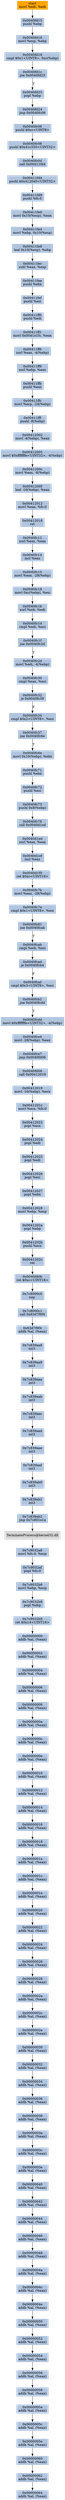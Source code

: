digraph G {
node[shape=rectangle,style=filled,fillcolor=lightsteelblue,color=lightsteelblue]
bgcolor="transparent"
a0x0040fd13movl_edi_edi[label="start\nmovl %edi, %edi",color="lightgrey",fillcolor="orange"];
a0x0040fd15pushl_ebp[label="0x0040fd15\npushl %ebp"];
a0x0040fd16movl_esp_ebp[label="0x0040fd16\nmovl %esp, %ebp"];
a0x0040fd18cmpl_0x1UINT8_0xcebp_[label="0x0040fd18\ncmpl $0x1<UINT8>, 0xc(%ebp)"];
a0x0040fd1cjne_0x0040fd23[label="0x0040fd1c\njne 0x0040fd23"];
a0x0040fd23popl_ebp[label="0x0040fd23\npopl %ebp"];
a0x0040fd24jmp_0x0040fc06[label="0x0040fd24\njmp 0x0040fc06"];
a0x0040fc06pushl_0xcUINT8[label="0x0040fc06\npushl $0xc<UINT8>"];
a0x0040fc08pushl_0x41c350UINT32[label="0x0040fc08\npushl $0x41c350<UINT32>"];
a0x0040fc0dcall_0x00411fd4[label="0x0040fc0d\ncall 0x00411fd4"];
a0x00411fd4pushl_0x412040UINT32[label="0x00411fd4\npushl $0x412040<UINT32>"];
a0x00411fd9pushl_fs_0[label="0x00411fd9\npushl %fs:0"];
a0x00411fe0movl_0x10esp__eax[label="0x00411fe0\nmovl 0x10(%esp), %eax"];
a0x00411fe4movl_ebp_0x10esp_[label="0x00411fe4\nmovl %ebp, 0x10(%esp)"];
a0x00411fe8leal_0x10esp__ebp[label="0x00411fe8\nleal 0x10(%esp), %ebp"];
a0x00411fecsubl_eax_esp[label="0x00411fec\nsubl %eax, %esp"];
a0x00411feepushl_ebx[label="0x00411fee\npushl %ebx"];
a0x00411fefpushl_esi[label="0x00411fef\npushl %esi"];
a0x00411ff0pushl_edi[label="0x00411ff0\npushl %edi"];
a0x00411ff1movl_0x0041e1fc_eax[label="0x00411ff1\nmovl 0x0041e1fc, %eax"];
a0x00411ff6xorl_eax__4ebp_[label="0x00411ff6\nxorl %eax, -4(%ebp)"];
a0x00411ff9xorl_ebp_eax[label="0x00411ff9\nxorl %ebp, %eax"];
a0x00411ffbpushl_eax[label="0x00411ffb\npushl %eax"];
a0x00411ffcmovl_esp__24ebp_[label="0x00411ffc\nmovl %esp, -24(%ebp)"];
a0x00411fffpushl__8ebp_[label="0x00411fff\npushl -8(%ebp)"];
a0x00412002movl__4ebp__eax[label="0x00412002\nmovl -4(%ebp), %eax"];
a0x00412005movl_0xfffffffeUINT32__4ebp_[label="0x00412005\nmovl $0xfffffffe<UINT32>, -4(%ebp)"];
a0x0041200cmovl_eax__8ebp_[label="0x0041200c\nmovl %eax, -8(%ebp)"];
a0x0041200fleal__16ebp__eax[label="0x0041200f\nleal -16(%ebp), %eax"];
a0x00412012movl_eax_fs_0[label="0x00412012\nmovl %eax, %fs:0"];
a0x00412018ret[label="0x00412018\nret"];
a0x0040fc12xorl_eax_eax[label="0x0040fc12\nxorl %eax, %eax"];
a0x0040fc14incl_eax[label="0x0040fc14\nincl %eax"];
a0x0040fc15movl_eax__28ebp_[label="0x0040fc15\nmovl %eax, -28(%ebp)"];
a0x0040fc18movl_0xcebp__esi[label="0x0040fc18\nmovl 0xc(%ebp), %esi"];
a0x0040fc1bxorl_edi_edi[label="0x0040fc1b\nxorl %edi, %edi"];
a0x0040fc1dcmpl_edi_esi[label="0x0040fc1d\ncmpl %edi, %esi"];
a0x0040fc1fjne_0x0040fc2d[label="0x0040fc1f\njne 0x0040fc2d"];
a0x0040fc2dmovl_edi__4ebp_[label="0x0040fc2d\nmovl %edi, -4(%ebp)"];
a0x0040fc30cmpl_eax_esi[label="0x0040fc30\ncmpl %eax, %esi"];
a0x0040fc32je_0x0040fc39[label="0x0040fc32\nje 0x0040fc39"];
a0x0040fc34cmpl_0x2UINT8_esi[label="0x0040fc34\ncmpl $0x2<UINT8>, %esi"];
a0x0040fc37jne_0x0040fc6e[label="0x0040fc37\njne 0x0040fc6e"];
a0x0040fc6emovl_0x10ebp__ebx[label="0x0040fc6e\nmovl 0x10(%ebp), %ebx"];
a0x0040fc71pushl_ebx[label="0x0040fc71\npushl %ebx"];
a0x0040fc72pushl_esi[label="0x0040fc72\npushl %esi"];
a0x0040fc73pushl_0x8ebp_[label="0x0040fc73\npushl 0x8(%ebp)"];
a0x0040fc76call_0x0040d1ed[label="0x0040fc76\ncall 0x0040d1ed"];
a0x0040d1edxorl_eax_eax[label="0x0040d1ed\nxorl %eax, %eax"];
a0x0040d1efincl_eax[label="0x0040d1ef\nincl %eax"];
a0x0040d1f0ret_0xcUINT16[label="0x0040d1f0\nret $0xc<UINT16>"];
a0x0040fc7bmovl_eax__28ebp_[label="0x0040fc7b\nmovl %eax, -28(%ebp)"];
a0x0040fc7ecmpl_0x1UINT8_esi[label="0x0040fc7e\ncmpl $0x1<UINT8>, %esi"];
a0x0040fc81jne_0x0040fcab[label="0x0040fc81\njne 0x0040fcab"];
a0x0040fcabcmpl_edi_esi[label="0x0040fcab\ncmpl %edi, %esi"];
a0x0040fcadje_0x0040fcb4[label="0x0040fcad\nje 0x0040fcb4"];
a0x0040fcafcmpl_0x3UINT8_esi[label="0x0040fcaf\ncmpl $0x3<UINT8>, %esi"];
a0x0040fcb2jne_0x0040fcdd[label="0x0040fcb2\njne 0x0040fcdd"];
a0x0040fcddmovl_0xfffffffeUINT32__4ebp_[label="0x0040fcdd\nmovl $0xfffffffe<UINT32>, -4(%ebp)"];
a0x0040fce4movl__28ebp__eax[label="0x0040fce4\nmovl -28(%ebp), %eax"];
a0x0040fce7jmp_0x0040fd06[label="0x0040fce7\njmp 0x0040fd06"];
a0x0040fd06call_0x00412019[label="0x0040fd06\ncall 0x00412019"];
a0x00412019movl__16ebp__ecx[label="0x00412019\nmovl -16(%ebp), %ecx"];
a0x0041201cmovl_ecx_fs_0[label="0x0041201c\nmovl %ecx, %fs:0"];
a0x00412023popl_ecx[label="0x00412023\npopl %ecx"];
a0x00412024popl_edi[label="0x00412024\npopl %edi"];
a0x00412025popl_edi[label="0x00412025\npopl %edi"];
a0x00412026popl_esi[label="0x00412026\npopl %esi"];
a0x00412027popl_ebx[label="0x00412027\npopl %ebx"];
a0x00412028movl_ebp_esp[label="0x00412028\nmovl %ebp, %esp"];
a0x0041202apopl_ebp[label="0x0041202a\npopl %ebp"];
a0x0041202bpushl_ecx[label="0x0041202b\npushl %ecx"];
a0x0041202cret[label="0x0041202c\nret"];
a0x0040fd0bret_0xcUINT16[label="0x0040fd0b\nret $0xc<UINT16>"];
a0x7c8000c0nop_[label="0x7c8000c0\nnop "];
a0x7c8000c1call_0x63d7f9f4[label="0x7c8000c1\ncall 0x63d7f9f4"];
a0x63d7f9f4addb_al_eax_[label="0x63d7f9f4\naddb %al, (%eax)"];
a0x7c839aa8int3_[label="0x7c839aa8\nint3 "];
a0x7c839aa9int3_[label="0x7c839aa9\nint3 "];
a0x7c839aaaint3_[label="0x7c839aaa\nint3 "];
a0x7c839aabint3_[label="0x7c839aab\nint3 "];
a0x7c839aacint3_[label="0x7c839aac\nint3 "];
a0x7c839aadint3_[label="0x7c839aad\nint3 "];
a0x7c839aaeint3_[label="0x7c839aae\nint3 "];
a0x7c839aafint3_[label="0x7c839aaf\nint3 "];
a0x7c839ab0int3_[label="0x7c839ab0\nint3 "];
a0x7c839ab1int3_[label="0x7c839ab1\nint3 "];
a0x7c839ab2jmp_0x7c801e1a[label="0x7c839ab2\njmp 0x7c801e1a"];
TerminateProcess_kernel32_dll[label="TerminateProcess@kernel32.dll",color="lightgrey",fillcolor="lightgrey"];
a0x7c9032a8movl_fs_0_esp[label="0x7c9032a8\nmovl %fs:0, %esp"];
a0x7c9032afpopl_fs_0[label="0x7c9032af\npopl %fs:0"];
a0x7c9032b6movl_ebp_esp[label="0x7c9032b6\nmovl %ebp, %esp"];
a0x7c9032b8popl_ebp[label="0x7c9032b8\npopl %ebp"];
a0x7c9032b9ret_0x14UINT16[label="0x7c9032b9\nret $0x14<UINT16>"];
a0x00000000addb_al_eax_[label="0x00000000\naddb %al, (%eax)"];
a0x00000002addb_al_eax_[label="0x00000002\naddb %al, (%eax)"];
a0x00000004addb_al_eax_[label="0x00000004\naddb %al, (%eax)"];
a0x00000006addb_al_eax_[label="0x00000006\naddb %al, (%eax)"];
a0x00000008addb_al_eax_[label="0x00000008\naddb %al, (%eax)"];
a0x0000000aaddb_al_eax_[label="0x0000000a\naddb %al, (%eax)"];
a0x0000000caddb_al_eax_[label="0x0000000c\naddb %al, (%eax)"];
a0x0000000eaddb_al_eax_[label="0x0000000e\naddb %al, (%eax)"];
a0x00000010addb_al_eax_[label="0x00000010\naddb %al, (%eax)"];
a0x00000012addb_al_eax_[label="0x00000012\naddb %al, (%eax)"];
a0x00000014addb_al_eax_[label="0x00000014\naddb %al, (%eax)"];
a0x00000016addb_al_eax_[label="0x00000016\naddb %al, (%eax)"];
a0x00000018addb_al_eax_[label="0x00000018\naddb %al, (%eax)"];
a0x0000001aaddb_al_eax_[label="0x0000001a\naddb %al, (%eax)"];
a0x0000001caddb_al_eax_[label="0x0000001c\naddb %al, (%eax)"];
a0x0000001eaddb_al_eax_[label="0x0000001e\naddb %al, (%eax)"];
a0x00000020addb_al_eax_[label="0x00000020\naddb %al, (%eax)"];
a0x00000022addb_al_eax_[label="0x00000022\naddb %al, (%eax)"];
a0x00000024addb_al_eax_[label="0x00000024\naddb %al, (%eax)"];
a0x00000026addb_al_eax_[label="0x00000026\naddb %al, (%eax)"];
a0x00000028addb_al_eax_[label="0x00000028\naddb %al, (%eax)"];
a0x0000002aaddb_al_eax_[label="0x0000002a\naddb %al, (%eax)"];
a0x0000002caddb_al_eax_[label="0x0000002c\naddb %al, (%eax)"];
a0x0000002eaddb_al_eax_[label="0x0000002e\naddb %al, (%eax)"];
a0x00000030addb_al_eax_[label="0x00000030\naddb %al, (%eax)"];
a0x00000032addb_al_eax_[label="0x00000032\naddb %al, (%eax)"];
a0x00000034addb_al_eax_[label="0x00000034\naddb %al, (%eax)"];
a0x00000036addb_al_eax_[label="0x00000036\naddb %al, (%eax)"];
a0x00000038addb_al_eax_[label="0x00000038\naddb %al, (%eax)"];
a0x0000003aaddb_al_eax_[label="0x0000003a\naddb %al, (%eax)"];
a0x0000003caddb_al_eax_[label="0x0000003c\naddb %al, (%eax)"];
a0x0000003eaddb_al_eax_[label="0x0000003e\naddb %al, (%eax)"];
a0x00000040addb_al_eax_[label="0x00000040\naddb %al, (%eax)"];
a0x00000042addb_al_eax_[label="0x00000042\naddb %al, (%eax)"];
a0x00000044addb_al_eax_[label="0x00000044\naddb %al, (%eax)"];
a0x00000046addb_al_eax_[label="0x00000046\naddb %al, (%eax)"];
a0x00000048addb_al_eax_[label="0x00000048\naddb %al, (%eax)"];
a0x0000004aaddb_al_eax_[label="0x0000004a\naddb %al, (%eax)"];
a0x0000004caddb_al_eax_[label="0x0000004c\naddb %al, (%eax)"];
a0x0000004eaddb_al_eax_[label="0x0000004e\naddb %al, (%eax)"];
a0x00000050addb_al_eax_[label="0x00000050\naddb %al, (%eax)"];
a0x00000052addb_al_eax_[label="0x00000052\naddb %al, (%eax)"];
a0x00000054addb_al_eax_[label="0x00000054\naddb %al, (%eax)"];
a0x00000056addb_al_eax_[label="0x00000056\naddb %al, (%eax)"];
a0x00000058addb_al_eax_[label="0x00000058\naddb %al, (%eax)"];
a0x0000005aaddb_al_eax_[label="0x0000005a\naddb %al, (%eax)"];
a0x0000005caddb_al_eax_[label="0x0000005c\naddb %al, (%eax)"];
a0x0000005eaddb_al_eax_[label="0x0000005e\naddb %al, (%eax)"];
a0x00000060addb_al_eax_[label="0x00000060\naddb %al, (%eax)"];
a0x00000062addb_al_eax_[label="0x00000062\naddb %al, (%eax)"];
a0x00000064addb_al_eax_[label="0x00000064\naddb %al, (%eax)"];
a0x0040fd13movl_edi_edi -> a0x0040fd15pushl_ebp [color="#000000"];
a0x0040fd15pushl_ebp -> a0x0040fd16movl_esp_ebp [color="#000000"];
a0x0040fd16movl_esp_ebp -> a0x0040fd18cmpl_0x1UINT8_0xcebp_ [color="#000000"];
a0x0040fd18cmpl_0x1UINT8_0xcebp_ -> a0x0040fd1cjne_0x0040fd23 [color="#000000"];
a0x0040fd1cjne_0x0040fd23 -> a0x0040fd23popl_ebp [color="#000000",label="T"];
a0x0040fd23popl_ebp -> a0x0040fd24jmp_0x0040fc06 [color="#000000"];
a0x0040fd24jmp_0x0040fc06 -> a0x0040fc06pushl_0xcUINT8 [color="#000000"];
a0x0040fc06pushl_0xcUINT8 -> a0x0040fc08pushl_0x41c350UINT32 [color="#000000"];
a0x0040fc08pushl_0x41c350UINT32 -> a0x0040fc0dcall_0x00411fd4 [color="#000000"];
a0x0040fc0dcall_0x00411fd4 -> a0x00411fd4pushl_0x412040UINT32 [color="#000000"];
a0x00411fd4pushl_0x412040UINT32 -> a0x00411fd9pushl_fs_0 [color="#000000"];
a0x00411fd9pushl_fs_0 -> a0x00411fe0movl_0x10esp__eax [color="#000000"];
a0x00411fe0movl_0x10esp__eax -> a0x00411fe4movl_ebp_0x10esp_ [color="#000000"];
a0x00411fe4movl_ebp_0x10esp_ -> a0x00411fe8leal_0x10esp__ebp [color="#000000"];
a0x00411fe8leal_0x10esp__ebp -> a0x00411fecsubl_eax_esp [color="#000000"];
a0x00411fecsubl_eax_esp -> a0x00411feepushl_ebx [color="#000000"];
a0x00411feepushl_ebx -> a0x00411fefpushl_esi [color="#000000"];
a0x00411fefpushl_esi -> a0x00411ff0pushl_edi [color="#000000"];
a0x00411ff0pushl_edi -> a0x00411ff1movl_0x0041e1fc_eax [color="#000000"];
a0x00411ff1movl_0x0041e1fc_eax -> a0x00411ff6xorl_eax__4ebp_ [color="#000000"];
a0x00411ff6xorl_eax__4ebp_ -> a0x00411ff9xorl_ebp_eax [color="#000000"];
a0x00411ff9xorl_ebp_eax -> a0x00411ffbpushl_eax [color="#000000"];
a0x00411ffbpushl_eax -> a0x00411ffcmovl_esp__24ebp_ [color="#000000"];
a0x00411ffcmovl_esp__24ebp_ -> a0x00411fffpushl__8ebp_ [color="#000000"];
a0x00411fffpushl__8ebp_ -> a0x00412002movl__4ebp__eax [color="#000000"];
a0x00412002movl__4ebp__eax -> a0x00412005movl_0xfffffffeUINT32__4ebp_ [color="#000000"];
a0x00412005movl_0xfffffffeUINT32__4ebp_ -> a0x0041200cmovl_eax__8ebp_ [color="#000000"];
a0x0041200cmovl_eax__8ebp_ -> a0x0041200fleal__16ebp__eax [color="#000000"];
a0x0041200fleal__16ebp__eax -> a0x00412012movl_eax_fs_0 [color="#000000"];
a0x00412012movl_eax_fs_0 -> a0x00412018ret [color="#000000"];
a0x00412018ret -> a0x0040fc12xorl_eax_eax [color="#000000"];
a0x0040fc12xorl_eax_eax -> a0x0040fc14incl_eax [color="#000000"];
a0x0040fc14incl_eax -> a0x0040fc15movl_eax__28ebp_ [color="#000000"];
a0x0040fc15movl_eax__28ebp_ -> a0x0040fc18movl_0xcebp__esi [color="#000000"];
a0x0040fc18movl_0xcebp__esi -> a0x0040fc1bxorl_edi_edi [color="#000000"];
a0x0040fc1bxorl_edi_edi -> a0x0040fc1dcmpl_edi_esi [color="#000000"];
a0x0040fc1dcmpl_edi_esi -> a0x0040fc1fjne_0x0040fc2d [color="#000000"];
a0x0040fc1fjne_0x0040fc2d -> a0x0040fc2dmovl_edi__4ebp_ [color="#000000",label="T"];
a0x0040fc2dmovl_edi__4ebp_ -> a0x0040fc30cmpl_eax_esi [color="#000000"];
a0x0040fc30cmpl_eax_esi -> a0x0040fc32je_0x0040fc39 [color="#000000"];
a0x0040fc32je_0x0040fc39 -> a0x0040fc34cmpl_0x2UINT8_esi [color="#000000",label="F"];
a0x0040fc34cmpl_0x2UINT8_esi -> a0x0040fc37jne_0x0040fc6e [color="#000000"];
a0x0040fc37jne_0x0040fc6e -> a0x0040fc6emovl_0x10ebp__ebx [color="#000000",label="T"];
a0x0040fc6emovl_0x10ebp__ebx -> a0x0040fc71pushl_ebx [color="#000000"];
a0x0040fc71pushl_ebx -> a0x0040fc72pushl_esi [color="#000000"];
a0x0040fc72pushl_esi -> a0x0040fc73pushl_0x8ebp_ [color="#000000"];
a0x0040fc73pushl_0x8ebp_ -> a0x0040fc76call_0x0040d1ed [color="#000000"];
a0x0040fc76call_0x0040d1ed -> a0x0040d1edxorl_eax_eax [color="#000000"];
a0x0040d1edxorl_eax_eax -> a0x0040d1efincl_eax [color="#000000"];
a0x0040d1efincl_eax -> a0x0040d1f0ret_0xcUINT16 [color="#000000"];
a0x0040d1f0ret_0xcUINT16 -> a0x0040fc7bmovl_eax__28ebp_ [color="#000000"];
a0x0040fc7bmovl_eax__28ebp_ -> a0x0040fc7ecmpl_0x1UINT8_esi [color="#000000"];
a0x0040fc7ecmpl_0x1UINT8_esi -> a0x0040fc81jne_0x0040fcab [color="#000000"];
a0x0040fc81jne_0x0040fcab -> a0x0040fcabcmpl_edi_esi [color="#000000",label="T"];
a0x0040fcabcmpl_edi_esi -> a0x0040fcadje_0x0040fcb4 [color="#000000"];
a0x0040fcadje_0x0040fcb4 -> a0x0040fcafcmpl_0x3UINT8_esi [color="#000000",label="F"];
a0x0040fcafcmpl_0x3UINT8_esi -> a0x0040fcb2jne_0x0040fcdd [color="#000000"];
a0x0040fcb2jne_0x0040fcdd -> a0x0040fcddmovl_0xfffffffeUINT32__4ebp_ [color="#000000",label="T"];
a0x0040fcddmovl_0xfffffffeUINT32__4ebp_ -> a0x0040fce4movl__28ebp__eax [color="#000000"];
a0x0040fce4movl__28ebp__eax -> a0x0040fce7jmp_0x0040fd06 [color="#000000"];
a0x0040fce7jmp_0x0040fd06 -> a0x0040fd06call_0x00412019 [color="#000000"];
a0x0040fd06call_0x00412019 -> a0x00412019movl__16ebp__ecx [color="#000000"];
a0x00412019movl__16ebp__ecx -> a0x0041201cmovl_ecx_fs_0 [color="#000000"];
a0x0041201cmovl_ecx_fs_0 -> a0x00412023popl_ecx [color="#000000"];
a0x00412023popl_ecx -> a0x00412024popl_edi [color="#000000"];
a0x00412024popl_edi -> a0x00412025popl_edi [color="#000000"];
a0x00412025popl_edi -> a0x00412026popl_esi [color="#000000"];
a0x00412026popl_esi -> a0x00412027popl_ebx [color="#000000"];
a0x00412027popl_ebx -> a0x00412028movl_ebp_esp [color="#000000"];
a0x00412028movl_ebp_esp -> a0x0041202apopl_ebp [color="#000000"];
a0x0041202apopl_ebp -> a0x0041202bpushl_ecx [color="#000000"];
a0x0041202bpushl_ecx -> a0x0041202cret [color="#000000"];
a0x0041202cret -> a0x0040fd0bret_0xcUINT16 [color="#000000"];
a0x0040fd0bret_0xcUINT16 -> a0x7c8000c0nop_ [color="#000000"];
a0x7c8000c0nop_ -> a0x7c8000c1call_0x63d7f9f4 [color="#000000"];
a0x7c8000c1call_0x63d7f9f4 -> a0x63d7f9f4addb_al_eax_ [color="#000000"];
a0x63d7f9f4addb_al_eax_ -> a0x7c839aa8int3_ [color="#000000"];
a0x7c839aa8int3_ -> a0x7c839aa9int3_ [color="#000000"];
a0x7c839aa9int3_ -> a0x7c839aaaint3_ [color="#000000"];
a0x7c839aaaint3_ -> a0x7c839aabint3_ [color="#000000"];
a0x7c839aabint3_ -> a0x7c839aacint3_ [color="#000000"];
a0x7c839aacint3_ -> a0x7c839aadint3_ [color="#000000"];
a0x7c839aadint3_ -> a0x7c839aaeint3_ [color="#000000"];
a0x7c839aaeint3_ -> a0x7c839aafint3_ [color="#000000"];
a0x7c839aafint3_ -> a0x7c839ab0int3_ [color="#000000"];
a0x7c839ab0int3_ -> a0x7c839ab1int3_ [color="#000000"];
a0x7c839ab1int3_ -> a0x7c839ab2jmp_0x7c801e1a [color="#000000"];
a0x7c839ab2jmp_0x7c801e1a -> TerminateProcess_kernel32_dll [color="#000000"];
TerminateProcess_kernel32_dll -> a0x7c9032a8movl_fs_0_esp [color="#000000"];
a0x7c9032a8movl_fs_0_esp -> a0x7c9032afpopl_fs_0 [color="#000000"];
a0x7c9032afpopl_fs_0 -> a0x7c9032b6movl_ebp_esp [color="#000000"];
a0x7c9032b6movl_ebp_esp -> a0x7c9032b8popl_ebp [color="#000000"];
a0x7c9032b8popl_ebp -> a0x7c9032b9ret_0x14UINT16 [color="#000000"];
a0x7c9032b9ret_0x14UINT16 -> a0x00000000addb_al_eax_ [color="#000000"];
a0x00000000addb_al_eax_ -> a0x00000002addb_al_eax_ [color="#000000"];
a0x00000002addb_al_eax_ -> a0x00000004addb_al_eax_ [color="#000000"];
a0x00000004addb_al_eax_ -> a0x00000006addb_al_eax_ [color="#000000"];
a0x00000006addb_al_eax_ -> a0x00000008addb_al_eax_ [color="#000000"];
a0x00000008addb_al_eax_ -> a0x0000000aaddb_al_eax_ [color="#000000"];
a0x0000000aaddb_al_eax_ -> a0x0000000caddb_al_eax_ [color="#000000"];
a0x0000000caddb_al_eax_ -> a0x0000000eaddb_al_eax_ [color="#000000"];
a0x0000000eaddb_al_eax_ -> a0x00000010addb_al_eax_ [color="#000000"];
a0x00000010addb_al_eax_ -> a0x00000012addb_al_eax_ [color="#000000"];
a0x00000012addb_al_eax_ -> a0x00000014addb_al_eax_ [color="#000000"];
a0x00000014addb_al_eax_ -> a0x00000016addb_al_eax_ [color="#000000"];
a0x00000016addb_al_eax_ -> a0x00000018addb_al_eax_ [color="#000000"];
a0x00000018addb_al_eax_ -> a0x0000001aaddb_al_eax_ [color="#000000"];
a0x0000001aaddb_al_eax_ -> a0x0000001caddb_al_eax_ [color="#000000"];
a0x0000001caddb_al_eax_ -> a0x0000001eaddb_al_eax_ [color="#000000"];
a0x0000001eaddb_al_eax_ -> a0x00000020addb_al_eax_ [color="#000000"];
a0x00000020addb_al_eax_ -> a0x00000022addb_al_eax_ [color="#000000"];
a0x00000022addb_al_eax_ -> a0x00000024addb_al_eax_ [color="#000000"];
a0x00000024addb_al_eax_ -> a0x00000026addb_al_eax_ [color="#000000"];
a0x00000026addb_al_eax_ -> a0x00000028addb_al_eax_ [color="#000000"];
a0x00000028addb_al_eax_ -> a0x0000002aaddb_al_eax_ [color="#000000"];
a0x0000002aaddb_al_eax_ -> a0x0000002caddb_al_eax_ [color="#000000"];
a0x0000002caddb_al_eax_ -> a0x0000002eaddb_al_eax_ [color="#000000"];
a0x0000002eaddb_al_eax_ -> a0x00000030addb_al_eax_ [color="#000000"];
a0x00000030addb_al_eax_ -> a0x00000032addb_al_eax_ [color="#000000"];
a0x00000032addb_al_eax_ -> a0x00000034addb_al_eax_ [color="#000000"];
a0x00000034addb_al_eax_ -> a0x00000036addb_al_eax_ [color="#000000"];
a0x00000036addb_al_eax_ -> a0x00000038addb_al_eax_ [color="#000000"];
a0x00000038addb_al_eax_ -> a0x0000003aaddb_al_eax_ [color="#000000"];
a0x0000003aaddb_al_eax_ -> a0x0000003caddb_al_eax_ [color="#000000"];
a0x0000003caddb_al_eax_ -> a0x0000003eaddb_al_eax_ [color="#000000"];
a0x0000003eaddb_al_eax_ -> a0x00000040addb_al_eax_ [color="#000000"];
a0x00000040addb_al_eax_ -> a0x00000042addb_al_eax_ [color="#000000"];
a0x00000042addb_al_eax_ -> a0x00000044addb_al_eax_ [color="#000000"];
a0x00000044addb_al_eax_ -> a0x00000046addb_al_eax_ [color="#000000"];
a0x00000046addb_al_eax_ -> a0x00000048addb_al_eax_ [color="#000000"];
a0x00000048addb_al_eax_ -> a0x0000004aaddb_al_eax_ [color="#000000"];
a0x0000004aaddb_al_eax_ -> a0x0000004caddb_al_eax_ [color="#000000"];
a0x0000004caddb_al_eax_ -> a0x0000004eaddb_al_eax_ [color="#000000"];
a0x0000004eaddb_al_eax_ -> a0x00000050addb_al_eax_ [color="#000000"];
a0x00000050addb_al_eax_ -> a0x00000052addb_al_eax_ [color="#000000"];
a0x00000052addb_al_eax_ -> a0x00000054addb_al_eax_ [color="#000000"];
a0x00000054addb_al_eax_ -> a0x00000056addb_al_eax_ [color="#000000"];
a0x00000056addb_al_eax_ -> a0x00000058addb_al_eax_ [color="#000000"];
a0x00000058addb_al_eax_ -> a0x0000005aaddb_al_eax_ [color="#000000"];
a0x0000005aaddb_al_eax_ -> a0x0000005caddb_al_eax_ [color="#000000"];
a0x0000005caddb_al_eax_ -> a0x0000005eaddb_al_eax_ [color="#000000"];
a0x0000005eaddb_al_eax_ -> a0x00000060addb_al_eax_ [color="#000000"];
a0x00000060addb_al_eax_ -> a0x00000062addb_al_eax_ [color="#000000"];
a0x00000062addb_al_eax_ -> a0x00000064addb_al_eax_ [color="#000000"];
}
